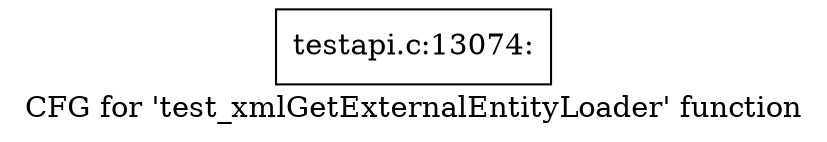 digraph "CFG for 'test_xmlGetExternalEntityLoader' function" {
	label="CFG for 'test_xmlGetExternalEntityLoader' function";

	Node0x476dac0 [shape=record,label="{testapi.c:13074:}"];
}
